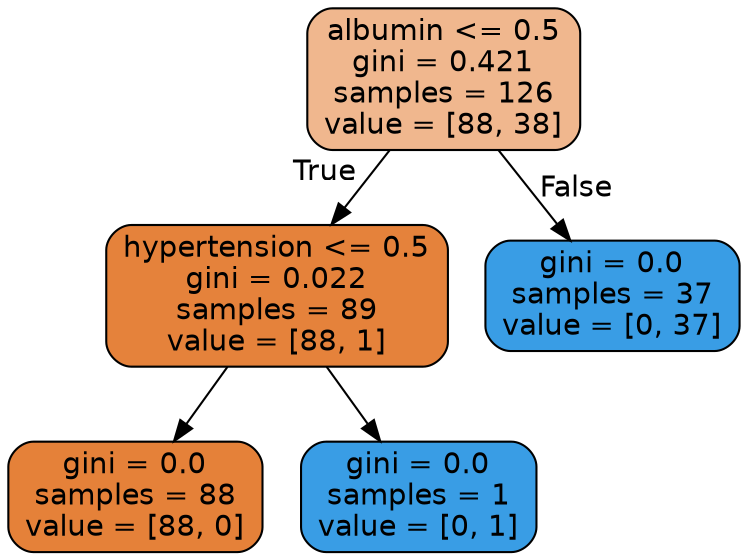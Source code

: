 digraph Tree {
node [shape=box, style="filled, rounded", color="black", fontname=helvetica] ;
edge [fontname=helvetica] ;
0 [label="albumin <= 0.5\ngini = 0.421\nsamples = 126\nvalue = [88, 38]", fillcolor="#f0b78e"] ;
1 [label="hypertension <= 0.5\ngini = 0.022\nsamples = 89\nvalue = [88, 1]", fillcolor="#e5823b"] ;
0 -> 1 [labeldistance=2.5, labelangle=45, headlabel="True"] ;
2 [label="gini = 0.0\nsamples = 88\nvalue = [88, 0]", fillcolor="#e58139"] ;
1 -> 2 ;
3 [label="gini = 0.0\nsamples = 1\nvalue = [0, 1]", fillcolor="#399de5"] ;
1 -> 3 ;
4 [label="gini = 0.0\nsamples = 37\nvalue = [0, 37]", fillcolor="#399de5"] ;
0 -> 4 [labeldistance=2.5, labelangle=-45, headlabel="False"] ;
}